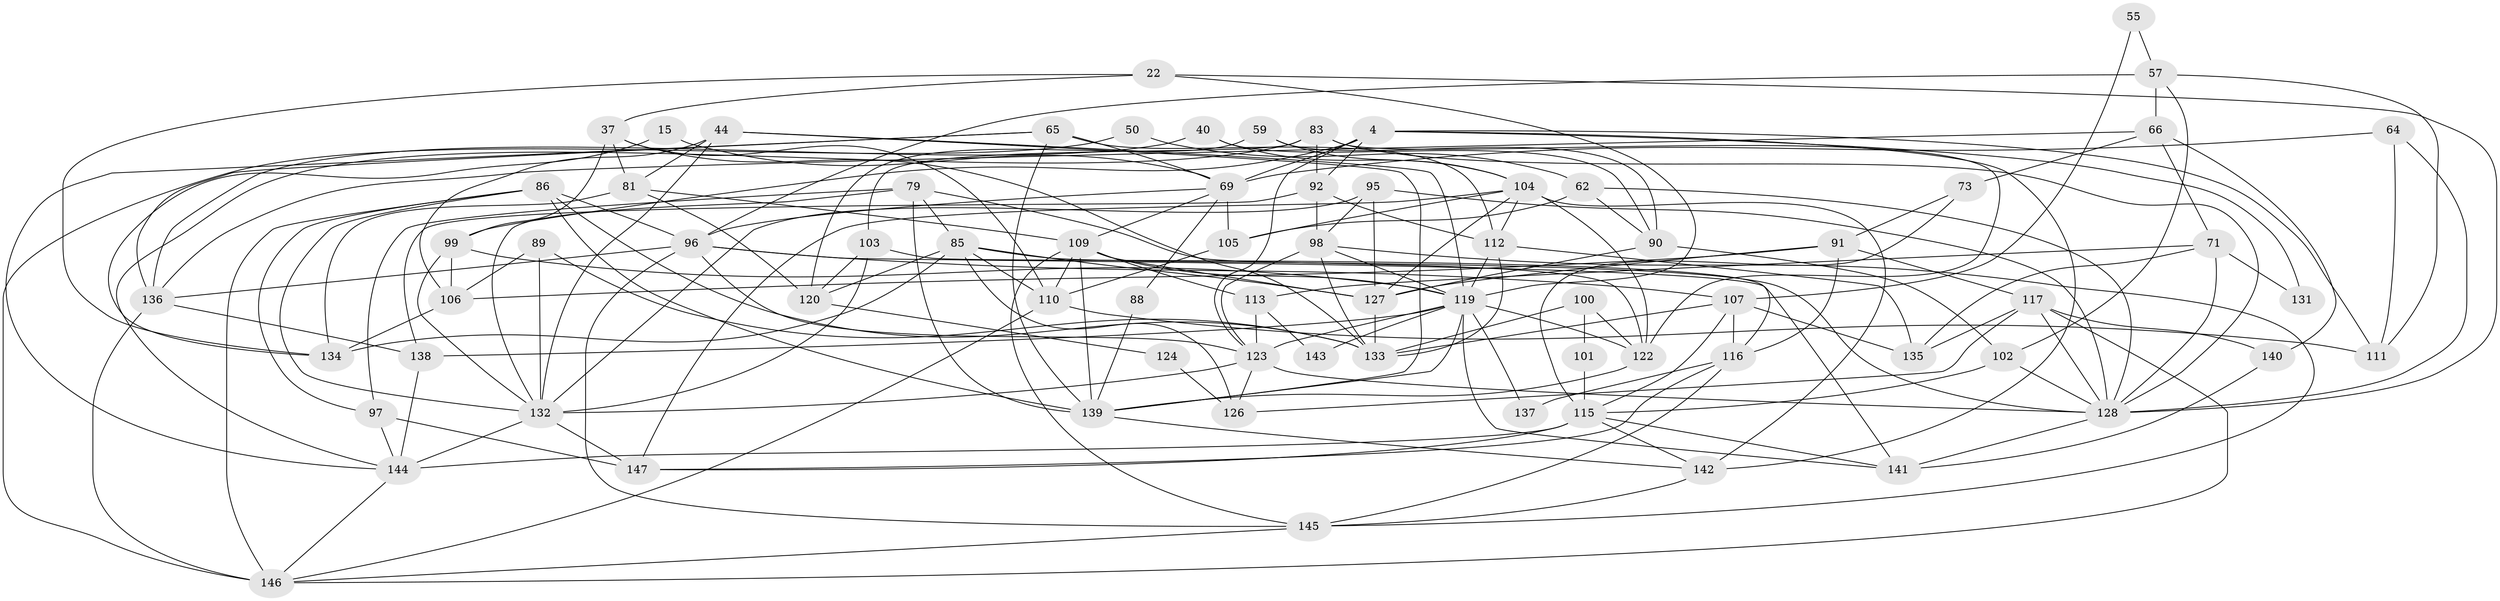 // original degree distribution, {5: 0.16326530612244897, 2: 0.1360544217687075, 4: 0.3129251700680272, 9: 0.006802721088435374, 3: 0.24489795918367346, 7: 0.047619047619047616, 6: 0.08843537414965986}
// Generated by graph-tools (version 1.1) at 2025/50/03/09/25 04:50:41]
// undirected, 73 vertices, 188 edges
graph export_dot {
graph [start="1"]
  node [color=gray90,style=filled];
  4;
  15;
  22;
  37 [super="+16"];
  40;
  44 [super="+39"];
  50;
  55;
  57 [super="+2"];
  59;
  62;
  64;
  65;
  66;
  69 [super="+52+7"];
  71;
  73;
  79 [super="+30"];
  81;
  83 [super="+32"];
  85 [super="+42+20"];
  86 [super="+38"];
  88;
  89;
  90;
  91 [super="+87"];
  92 [super="+10"];
  95 [super="+18"];
  96 [super="+27+28"];
  97;
  98 [super="+74"];
  99 [super="+84"];
  100 [super="+14"];
  101;
  102;
  103;
  104 [super="+25+54"];
  105;
  106 [super="+9"];
  107 [super="+56"];
  109 [super="+76+68"];
  110 [super="+35+80+93"];
  111;
  112 [super="+36"];
  113;
  115 [super="+47"];
  116 [super="+43"];
  117 [super="+1+61"];
  119 [super="+114+77+58"];
  120 [super="+108"];
  122 [super="+41"];
  123 [super="+63"];
  124;
  126;
  127;
  128 [super="+82"];
  131 [super="+94"];
  132 [super="+129+130"];
  133 [super="+45+121"];
  134 [super="+125"];
  135;
  136 [super="+72"];
  137;
  138;
  139 [super="+24+26+78"];
  140;
  141 [super="+31"];
  142 [super="+6"];
  143;
  144 [super="+51+67"];
  145 [super="+48+60"];
  146 [super="+75"];
  147 [super="+29"];
  4 -- 99;
  4 -- 69 [weight=2];
  4 -- 92;
  4 -- 111;
  4 -- 131 [weight=2];
  4 -- 142;
  4 -- 123;
  15 -- 134;
  15 -- 69;
  22 -- 128;
  22 -- 134 [weight=2];
  22 -- 37;
  22 -- 119 [weight=2];
  37 -- 81;
  37 -- 99;
  37 -- 110;
  37 -- 133;
  40 -- 90;
  40 -- 104;
  40 -- 136;
  44 -- 132;
  44 -- 81;
  44 -- 119;
  44 -- 106;
  44 -- 139;
  50 -- 62;
  50 -- 146;
  55 -- 107;
  55 -- 57;
  57 -- 66;
  57 -- 102;
  57 -- 111;
  57 -- 96;
  59 -- 90;
  59 -- 120;
  59 -- 104;
  62 -- 105;
  62 -- 90;
  62 -- 128;
  64 -- 128;
  64 -- 111;
  64 -- 69;
  65 -- 112 [weight=2];
  65 -- 136;
  65 -- 69;
  65 -- 144;
  65 -- 139;
  66 -- 71;
  66 -- 73;
  66 -- 140;
  66 -- 136;
  69 -- 105;
  69 -- 88;
  69 -- 109 [weight=2];
  69 -- 96;
  71 -- 135;
  71 -- 113;
  71 -- 131;
  71 -- 128;
  73 -- 115;
  73 -- 91;
  79 -- 97 [weight=2];
  79 -- 85;
  79 -- 122;
  79 -- 132;
  79 -- 139;
  81 -- 134;
  81 -- 120;
  81 -- 109;
  83 -- 92;
  83 -- 103 [weight=2];
  83 -- 128;
  83 -- 122;
  83 -- 144;
  85 -- 126;
  85 -- 128;
  85 -- 134;
  85 -- 127;
  85 -- 120 [weight=2];
  85 -- 110;
  86 -- 96;
  86 -- 97;
  86 -- 146;
  86 -- 132;
  86 -- 139 [weight=3];
  86 -- 133;
  88 -- 139;
  89 -- 106;
  89 -- 132;
  89 -- 133;
  90 -- 127;
  90 -- 102;
  91 -- 127;
  91 -- 106;
  91 -- 117;
  91 -- 116;
  92 -- 98;
  92 -- 138;
  92 -- 112;
  95 -- 132 [weight=3];
  95 -- 128;
  95 -- 127;
  95 -- 98;
  96 -- 107 [weight=2];
  96 -- 136;
  96 -- 141;
  96 -- 145;
  96 -- 123;
  97 -- 147 [weight=2];
  97 -- 144;
  98 -- 119 [weight=2];
  98 -- 145;
  98 -- 133 [weight=2];
  98 -- 123;
  99 -- 106 [weight=2];
  99 -- 132;
  99 -- 119;
  100 -- 133;
  100 -- 101 [weight=2];
  100 -- 122;
  101 -- 115;
  102 -- 115;
  102 -- 128;
  103 -- 120;
  103 -- 132;
  103 -- 116;
  104 -- 122 [weight=2];
  104 -- 112;
  104 -- 147;
  104 -- 105;
  104 -- 142;
  104 -- 127;
  105 -- 110;
  106 -- 134 [weight=2];
  107 -- 133 [weight=2];
  107 -- 135;
  107 -- 115;
  107 -- 116;
  109 -- 113;
  109 -- 127;
  109 -- 145;
  109 -- 139 [weight=3];
  109 -- 119;
  109 -- 110;
  110 -- 146;
  110 -- 111 [weight=2];
  112 -- 119 [weight=2];
  112 -- 135;
  112 -- 133;
  113 -- 143;
  113 -- 123;
  115 -- 147;
  115 -- 141;
  115 -- 142;
  115 -- 144 [weight=2];
  116 -- 147;
  116 -- 137;
  116 -- 145;
  117 -- 146;
  117 -- 128;
  117 -- 135;
  117 -- 126;
  117 -- 140;
  119 -- 138;
  119 -- 122 [weight=2];
  119 -- 139;
  119 -- 141;
  119 -- 143;
  119 -- 137;
  119 -- 123;
  120 -- 124;
  122 -- 139;
  123 -- 126;
  123 -- 128;
  123 -- 132;
  124 -- 126;
  127 -- 133;
  128 -- 141;
  132 -- 144;
  132 -- 147;
  136 -- 146 [weight=2];
  136 -- 138;
  138 -- 144;
  139 -- 142;
  140 -- 141;
  142 -- 145;
  144 -- 146;
  145 -- 146;
}
